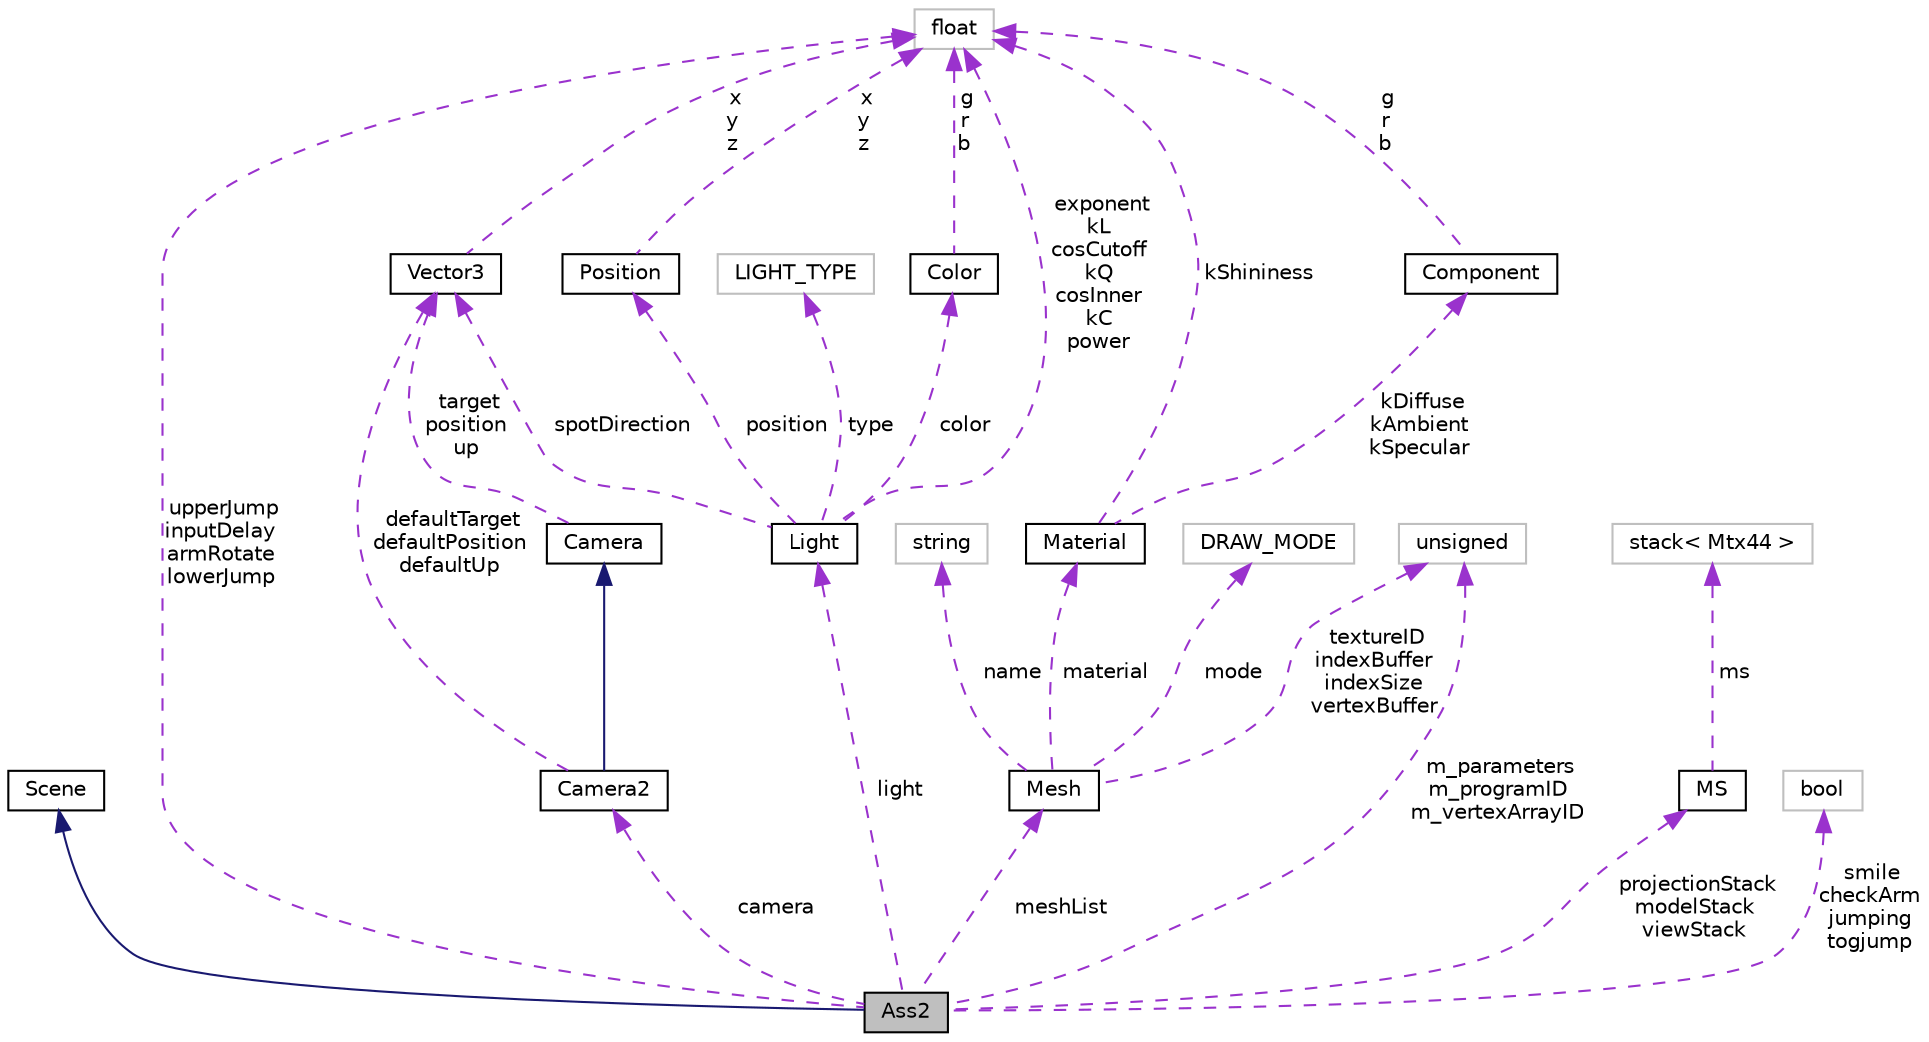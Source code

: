 digraph "Ass2"
{
  bgcolor="transparent";
  edge [fontname="Helvetica",fontsize="10",labelfontname="Helvetica",labelfontsize="10"];
  node [fontname="Helvetica",fontsize="10",shape=record];
  Node1 [label="Ass2",height=0.2,width=0.4,color="black", fillcolor="grey75", style="filled", fontcolor="black"];
  Node2 -> Node1 [dir="back",color="midnightblue",fontsize="10",style="solid",fontname="Helvetica"];
  Node2 [label="Scene",height=0.2,width=0.4,color="black",URL="$classScene.html"];
  Node3 -> Node1 [dir="back",color="darkorchid3",fontsize="10",style="dashed",label=" light" ,fontname="Helvetica"];
  Node3 [label="Light",height=0.2,width=0.4,color="black",URL="$structLight.html"];
  Node4 -> Node3 [dir="back",color="darkorchid3",fontsize="10",style="dashed",label=" exponent\nkL\ncosCutoff\nkQ\ncosInner\nkC\npower" ,fontname="Helvetica"];
  Node4 [label="float",height=0.2,width=0.4,color="grey75"];
  Node5 -> Node3 [dir="back",color="darkorchid3",fontsize="10",style="dashed",label=" type" ,fontname="Helvetica"];
  Node5 [label="LIGHT_TYPE",height=0.2,width=0.4,color="grey75"];
  Node6 -> Node3 [dir="back",color="darkorchid3",fontsize="10",style="dashed",label=" position" ,fontname="Helvetica"];
  Node6 [label="Position",height=0.2,width=0.4,color="black",URL="$structPosition.html"];
  Node4 -> Node6 [dir="back",color="darkorchid3",fontsize="10",style="dashed",label=" x\ny\nz" ,fontname="Helvetica"];
  Node7 -> Node3 [dir="back",color="darkorchid3",fontsize="10",style="dashed",label=" spotDirection" ,fontname="Helvetica"];
  Node7 [label="Vector3",height=0.2,width=0.4,color="black",URL="$structVector3.html",tooltip="Defines a 3D vector and its methods. "];
  Node4 -> Node7 [dir="back",color="darkorchid3",fontsize="10",style="dashed",label=" x\ny\nz" ,fontname="Helvetica"];
  Node8 -> Node3 [dir="back",color="darkorchid3",fontsize="10",style="dashed",label=" color" ,fontname="Helvetica"];
  Node8 [label="Color",height=0.2,width=0.4,color="black",URL="$structColor.html"];
  Node4 -> Node8 [dir="back",color="darkorchid3",fontsize="10",style="dashed",label=" g\nr\nb" ,fontname="Helvetica"];
  Node9 -> Node1 [dir="back",color="darkorchid3",fontsize="10",style="dashed",label=" camera" ,fontname="Helvetica"];
  Node9 [label="Camera2",height=0.2,width=0.4,color="black",URL="$classCamera2.html"];
  Node10 -> Node9 [dir="back",color="midnightblue",fontsize="10",style="solid",fontname="Helvetica"];
  Node10 [label="Camera",height=0.2,width=0.4,color="black",URL="$classCamera.html"];
  Node7 -> Node10 [dir="back",color="darkorchid3",fontsize="10",style="dashed",label=" target\nposition\nup" ,fontname="Helvetica"];
  Node7 -> Node9 [dir="back",color="darkorchid3",fontsize="10",style="dashed",label=" defaultTarget\ndefaultPosition\ndefaultUp" ,fontname="Helvetica"];
  Node4 -> Node1 [dir="back",color="darkorchid3",fontsize="10",style="dashed",label=" upperJump\ninputDelay\narmRotate\nlowerJump" ,fontname="Helvetica"];
  Node11 -> Node1 [dir="back",color="darkorchid3",fontsize="10",style="dashed",label=" projectionStack\nmodelStack\nviewStack" ,fontname="Helvetica"];
  Node11 [label="MS",height=0.2,width=0.4,color="black",URL="$classMS.html",tooltip="Matrix Stack class. "];
  Node12 -> Node11 [dir="back",color="darkorchid3",fontsize="10",style="dashed",label=" ms" ,fontname="Helvetica"];
  Node12 [label="stack\< Mtx44 \>",height=0.2,width=0.4,color="grey75"];
  Node13 -> Node1 [dir="back",color="darkorchid3",fontsize="10",style="dashed",label=" smile\ncheckArm\njumping\ntogjump" ,fontname="Helvetica"];
  Node13 [label="bool",height=0.2,width=0.4,color="grey75"];
  Node14 -> Node1 [dir="back",color="darkorchid3",fontsize="10",style="dashed",label=" meshList" ,fontname="Helvetica"];
  Node14 [label="Mesh",height=0.2,width=0.4,color="black",URL="$classMesh.html",tooltip="To store VBO (vertex & color buffer) and IBO (index buffer) "];
  Node15 -> Node14 [dir="back",color="darkorchid3",fontsize="10",style="dashed",label=" material" ,fontname="Helvetica"];
  Node15 [label="Material",height=0.2,width=0.4,color="black",URL="$structMaterial.html"];
  Node4 -> Node15 [dir="back",color="darkorchid3",fontsize="10",style="dashed",label=" kShininess" ,fontname="Helvetica"];
  Node16 -> Node15 [dir="back",color="darkorchid3",fontsize="10",style="dashed",label=" kDiffuse\nkAmbient\nkSpecular" ,fontname="Helvetica"];
  Node16 [label="Component",height=0.2,width=0.4,color="black",URL="$structComponent.html"];
  Node4 -> Node16 [dir="back",color="darkorchid3",fontsize="10",style="dashed",label=" g\nr\nb" ,fontname="Helvetica"];
  Node17 -> Node14 [dir="back",color="darkorchid3",fontsize="10",style="dashed",label=" mode" ,fontname="Helvetica"];
  Node17 [label="DRAW_MODE",height=0.2,width=0.4,color="grey75"];
  Node18 -> Node14 [dir="back",color="darkorchid3",fontsize="10",style="dashed",label=" name" ,fontname="Helvetica"];
  Node18 [label="string",height=0.2,width=0.4,color="grey75"];
  Node19 -> Node14 [dir="back",color="darkorchid3",fontsize="10",style="dashed",label=" textureID\nindexBuffer\nindexSize\nvertexBuffer" ,fontname="Helvetica"];
  Node19 [label="unsigned",height=0.2,width=0.4,color="grey75"];
  Node19 -> Node1 [dir="back",color="darkorchid3",fontsize="10",style="dashed",label=" m_parameters\nm_programID\nm_vertexArrayID" ,fontname="Helvetica"];
}
